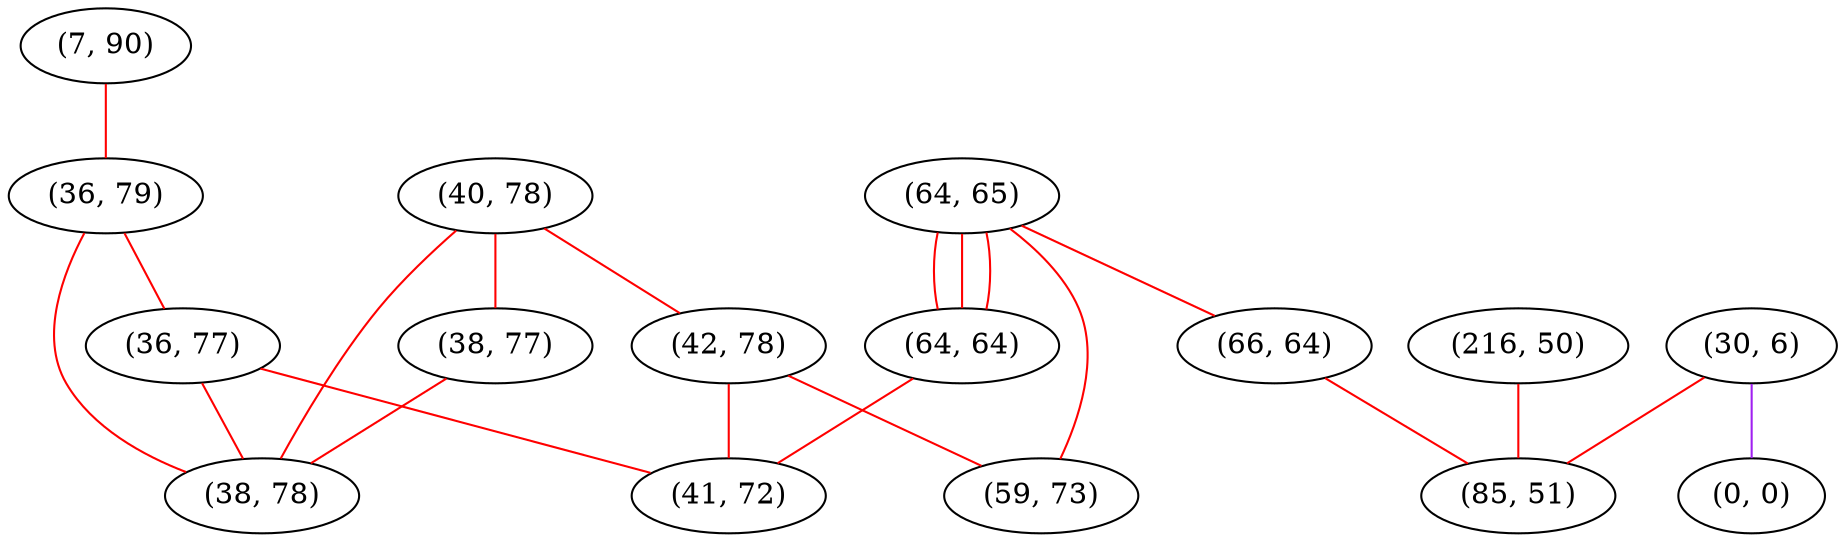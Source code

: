 graph "" {
"(64, 65)";
"(40, 78)";
"(30, 6)";
"(64, 64)";
"(216, 50)";
"(7, 90)";
"(36, 79)";
"(0, 0)";
"(36, 77)";
"(66, 64)";
"(42, 78)";
"(85, 51)";
"(38, 77)";
"(59, 73)";
"(41, 72)";
"(38, 78)";
"(64, 65)" -- "(66, 64)"  [color=red, key=0, weight=1];
"(64, 65)" -- "(64, 64)"  [color=red, key=0, weight=1];
"(64, 65)" -- "(64, 64)"  [color=red, key=1, weight=1];
"(64, 65)" -- "(64, 64)"  [color=red, key=2, weight=1];
"(64, 65)" -- "(59, 73)"  [color=red, key=0, weight=1];
"(40, 78)" -- "(42, 78)"  [color=red, key=0, weight=1];
"(40, 78)" -- "(38, 77)"  [color=red, key=0, weight=1];
"(40, 78)" -- "(38, 78)"  [color=red, key=0, weight=1];
"(30, 6)" -- "(0, 0)"  [color=purple, key=0, weight=4];
"(30, 6)" -- "(85, 51)"  [color=red, key=0, weight=1];
"(64, 64)" -- "(41, 72)"  [color=red, key=0, weight=1];
"(216, 50)" -- "(85, 51)"  [color=red, key=0, weight=1];
"(7, 90)" -- "(36, 79)"  [color=red, key=0, weight=1];
"(36, 79)" -- "(36, 77)"  [color=red, key=0, weight=1];
"(36, 79)" -- "(38, 78)"  [color=red, key=0, weight=1];
"(36, 77)" -- "(41, 72)"  [color=red, key=0, weight=1];
"(36, 77)" -- "(38, 78)"  [color=red, key=0, weight=1];
"(66, 64)" -- "(85, 51)"  [color=red, key=0, weight=1];
"(42, 78)" -- "(41, 72)"  [color=red, key=0, weight=1];
"(42, 78)" -- "(59, 73)"  [color=red, key=0, weight=1];
"(38, 77)" -- "(38, 78)"  [color=red, key=0, weight=1];
}
